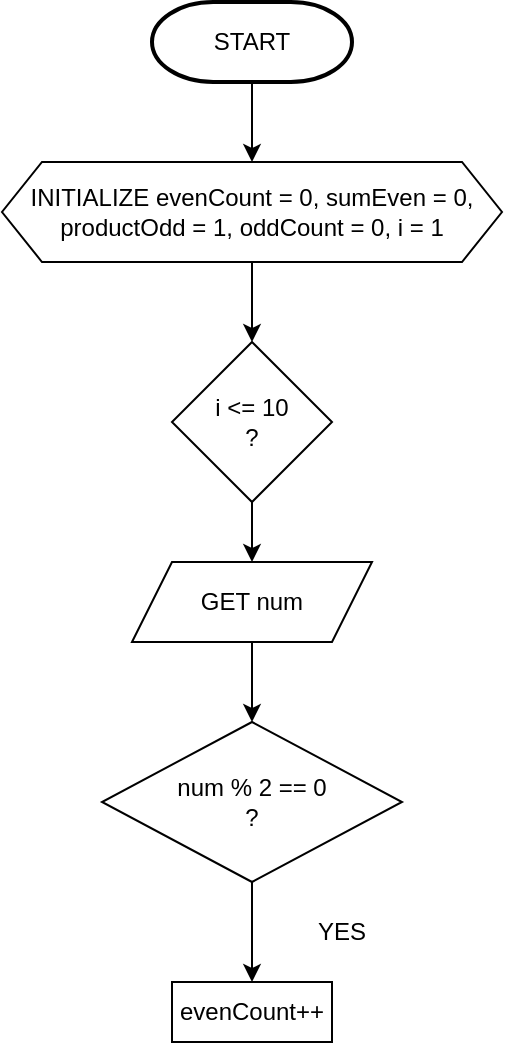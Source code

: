 <mxfile version="24.7.16" pages="3">
  <diagram name="5.1" id="LCuWv4y4qXl1L4GHuLo4">
    <mxGraphModel dx="1290" dy="603" grid="1" gridSize="10" guides="1" tooltips="1" connect="1" arrows="1" fold="1" page="1" pageScale="1" pageWidth="850" pageHeight="1100" math="0" shadow="0">
      <root>
        <mxCell id="0" />
        <mxCell id="1" parent="0" />
        <mxCell id="RZlHH-e33-4gLpqHnUSY-1" value="START" style="strokeWidth=2;html=1;shape=mxgraph.flowchart.terminator;whiteSpace=wrap;" parent="1" vertex="1">
          <mxGeometry x="360" y="20" width="100" height="40" as="geometry" />
        </mxCell>
        <mxCell id="RZlHH-e33-4gLpqHnUSY-2" value="INITIALIZE evenCount = 0, sumEven = 0, productOdd = 1, oddCount = 0, i = 1" style="shape=hexagon;perimeter=hexagonPerimeter2;whiteSpace=wrap;html=1;fixedSize=1;size=20;" parent="1" vertex="1">
          <mxGeometry x="285" y="100" width="250" height="50" as="geometry" />
        </mxCell>
        <mxCell id="RZlHH-e33-4gLpqHnUSY-3" value="" style="endArrow=classic;html=1;rounded=0;exitX=0.5;exitY=1;exitDx=0;exitDy=0;exitPerimeter=0;" parent="1" source="RZlHH-e33-4gLpqHnUSY-1" target="RZlHH-e33-4gLpqHnUSY-2" edge="1">
          <mxGeometry width="50" height="50" relative="1" as="geometry">
            <mxPoint x="400" y="340" as="sourcePoint" />
            <mxPoint x="450" y="290" as="targetPoint" />
          </mxGeometry>
        </mxCell>
        <mxCell id="RZlHH-e33-4gLpqHnUSY-5" value="" style="endArrow=classic;html=1;rounded=0;exitX=0.5;exitY=1;exitDx=0;exitDy=0;entryX=0.5;entryY=0;entryDx=0;entryDy=0;" parent="1" source="RZlHH-e33-4gLpqHnUSY-2" edge="1">
          <mxGeometry width="50" height="50" relative="1" as="geometry">
            <mxPoint x="400" y="340" as="sourcePoint" />
            <mxPoint x="410" y="190" as="targetPoint" />
          </mxGeometry>
        </mxCell>
        <mxCell id="IWI02hrG4zY9gveFIsbM-1" value="i &amp;lt;= 10&lt;div&gt;?&lt;/div&gt;" style="rhombus;whiteSpace=wrap;html=1;" vertex="1" parent="1">
          <mxGeometry x="370" y="190" width="80" height="80" as="geometry" />
        </mxCell>
        <mxCell id="IWI02hrG4zY9gveFIsbM-2" value="GET num" style="shape=parallelogram;perimeter=parallelogramPerimeter;whiteSpace=wrap;html=1;fixedSize=1;" vertex="1" parent="1">
          <mxGeometry x="350" y="300" width="120" height="40" as="geometry" />
        </mxCell>
        <mxCell id="IWI02hrG4zY9gveFIsbM-3" value="" style="endArrow=classic;html=1;rounded=0;exitX=0.5;exitY=1;exitDx=0;exitDy=0;entryX=0.5;entryY=0;entryDx=0;entryDy=0;" edge="1" parent="1" source="IWI02hrG4zY9gveFIsbM-1" target="IWI02hrG4zY9gveFIsbM-2">
          <mxGeometry width="50" height="50" relative="1" as="geometry">
            <mxPoint x="400" y="340" as="sourcePoint" />
            <mxPoint x="450" y="290" as="targetPoint" />
          </mxGeometry>
        </mxCell>
        <mxCell id="IWI02hrG4zY9gveFIsbM-4" value="num % 2 == 0&lt;div&gt;?&lt;/div&gt;" style="rhombus;whiteSpace=wrap;html=1;" vertex="1" parent="1">
          <mxGeometry x="335" y="380" width="150" height="80" as="geometry" />
        </mxCell>
        <mxCell id="IWI02hrG4zY9gveFIsbM-5" value="" style="endArrow=classic;html=1;rounded=0;exitX=0.5;exitY=1;exitDx=0;exitDy=0;entryX=0.5;entryY=0;entryDx=0;entryDy=0;" edge="1" parent="1" source="IWI02hrG4zY9gveFIsbM-2" target="IWI02hrG4zY9gveFIsbM-4">
          <mxGeometry width="50" height="50" relative="1" as="geometry">
            <mxPoint x="400" y="340" as="sourcePoint" />
            <mxPoint x="450" y="290" as="targetPoint" />
          </mxGeometry>
        </mxCell>
        <mxCell id="IWI02hrG4zY9gveFIsbM-6" value="YES" style="text;html=1;align=center;verticalAlign=middle;whiteSpace=wrap;rounded=0;" vertex="1" parent="1">
          <mxGeometry x="425" y="470" width="60" height="30" as="geometry" />
        </mxCell>
        <mxCell id="IWI02hrG4zY9gveFIsbM-7" value="evenCount++" style="rounded=0;whiteSpace=wrap;html=1;" vertex="1" parent="1">
          <mxGeometry x="370" y="510" width="80" height="30" as="geometry" />
        </mxCell>
        <mxCell id="IWI02hrG4zY9gveFIsbM-8" value="" style="endArrow=classic;html=1;rounded=0;entryX=0.5;entryY=0;entryDx=0;entryDy=0;" edge="1" parent="1" target="IWI02hrG4zY9gveFIsbM-7">
          <mxGeometry width="50" height="50" relative="1" as="geometry">
            <mxPoint x="410" y="460" as="sourcePoint" />
            <mxPoint x="450" y="420" as="targetPoint" />
          </mxGeometry>
        </mxCell>
      </root>
    </mxGraphModel>
  </diagram>
  <diagram id="xa9Z86tVcv9yYlQDMKtL" name="5.2">
    <mxGraphModel dx="1290" dy="603" grid="1" gridSize="10" guides="1" tooltips="1" connect="1" arrows="1" fold="1" page="1" pageScale="1" pageWidth="850" pageHeight="1100" math="0" shadow="0">
      <root>
        <mxCell id="0" />
        <mxCell id="1" parent="0" />
        <mxCell id="ouTstgdiYI-rTI9Ol5u6-1" value="Naa ras drawing book" style="text;html=1;align=center;verticalAlign=middle;whiteSpace=wrap;rounded=0;" vertex="1" parent="1">
          <mxGeometry x="390" y="340" width="290" height="20" as="geometry" />
        </mxCell>
      </root>
    </mxGraphModel>
  </diagram>
  <diagram id="qpnGoJynn1FCShCO6ghi" name="5.3">
    <mxGraphModel dx="802" dy="672" grid="1" gridSize="10" guides="1" tooltips="1" connect="1" arrows="1" fold="1" page="1" pageScale="1" pageWidth="850" pageHeight="1100" math="0" shadow="0">
      <root>
        <mxCell id="0" />
        <mxCell id="1" parent="0" />
        <mxCell id="lF_6BKa6mjAE7VA4doPP-1" value="powerProblemSolver(base, power)" style="swimlane;whiteSpace=wrap;html=1;" vertex="1" parent="1">
          <mxGeometry width="500" height="480" as="geometry" />
        </mxCell>
        <mxCell id="lF_6BKa6mjAE7VA4doPP-2" value="START" style="strokeWidth=2;html=1;shape=mxgraph.flowchart.start_1;whiteSpace=wrap;" vertex="1" parent="lF_6BKa6mjAE7VA4doPP-1">
          <mxGeometry x="110" y="40" width="100" height="60" as="geometry" />
        </mxCell>
        <mxCell id="lF_6BKa6mjAE7VA4doPP-3" value="INITIALIZE i = 0, result = 1" style="shape=hexagon;perimeter=hexagonPerimeter2;whiteSpace=wrap;html=1;fixedSize=1;" vertex="1" parent="lF_6BKa6mjAE7VA4doPP-1">
          <mxGeometry x="70" y="150" width="180" height="40" as="geometry" />
        </mxCell>
        <mxCell id="lF_6BKa6mjAE7VA4doPP-4" value="" style="endArrow=classic;html=1;rounded=0;exitX=0.5;exitY=1;exitDx=0;exitDy=0;exitPerimeter=0;entryX=0.5;entryY=0;entryDx=0;entryDy=0;" edge="1" parent="lF_6BKa6mjAE7VA4doPP-1" source="lF_6BKa6mjAE7VA4doPP-2" target="lF_6BKa6mjAE7VA4doPP-3">
          <mxGeometry width="50" height="50" relative="1" as="geometry">
            <mxPoint x="210" y="200" as="sourcePoint" />
            <mxPoint x="260" y="150" as="targetPoint" />
          </mxGeometry>
        </mxCell>
        <mxCell id="lF_6BKa6mjAE7VA4doPP-5" value="i &amp;lt; power&lt;div&gt;?&lt;/div&gt;" style="rhombus;whiteSpace=wrap;html=1;" vertex="1" parent="lF_6BKa6mjAE7VA4doPP-1">
          <mxGeometry x="120" y="230" width="80" height="80" as="geometry" />
        </mxCell>
        <mxCell id="lF_6BKa6mjAE7VA4doPP-6" value="" style="endArrow=classic;html=1;rounded=0;exitX=0.5;exitY=1;exitDx=0;exitDy=0;entryX=0.5;entryY=0;entryDx=0;entryDy=0;" edge="1" parent="lF_6BKa6mjAE7VA4doPP-1" source="lF_6BKa6mjAE7VA4doPP-3" target="lF_6BKa6mjAE7VA4doPP-5">
          <mxGeometry width="50" height="50" relative="1" as="geometry">
            <mxPoint x="220" y="320" as="sourcePoint" />
            <mxPoint x="270" y="270" as="targetPoint" />
          </mxGeometry>
        </mxCell>
        <mxCell id="lF_6BKa6mjAE7VA4doPP-7" value="COMPUTE result *= base" style="rounded=0;whiteSpace=wrap;html=1;" vertex="1" parent="lF_6BKa6mjAE7VA4doPP-1">
          <mxGeometry x="80" y="350" width="160" height="40" as="geometry" />
        </mxCell>
        <mxCell id="lF_6BKa6mjAE7VA4doPP-8" value="" style="endArrow=classic;html=1;rounded=0;exitX=0.5;exitY=1;exitDx=0;exitDy=0;entryX=0.5;entryY=0;entryDx=0;entryDy=0;" edge="1" parent="lF_6BKa6mjAE7VA4doPP-1" source="lF_6BKa6mjAE7VA4doPP-5" target="lF_6BKa6mjAE7VA4doPP-7">
          <mxGeometry width="50" height="50" relative="1" as="geometry">
            <mxPoint x="220" y="320" as="sourcePoint" />
            <mxPoint x="270" y="270" as="targetPoint" />
          </mxGeometry>
        </mxCell>
        <mxCell id="lF_6BKa6mjAE7VA4doPP-9" value="i++" style="rounded=0;whiteSpace=wrap;html=1;" vertex="1" parent="lF_6BKa6mjAE7VA4doPP-1">
          <mxGeometry x="135" y="420" width="50" height="40" as="geometry" />
        </mxCell>
        <mxCell id="lF_6BKa6mjAE7VA4doPP-10" value="" style="endArrow=classic;html=1;rounded=0;exitX=0.5;exitY=1;exitDx=0;exitDy=0;entryX=0.5;entryY=0;entryDx=0;entryDy=0;" edge="1" parent="lF_6BKa6mjAE7VA4doPP-1" source="lF_6BKa6mjAE7VA4doPP-7" target="lF_6BKa6mjAE7VA4doPP-9">
          <mxGeometry width="50" height="50" relative="1" as="geometry">
            <mxPoint x="220" y="320" as="sourcePoint" />
            <mxPoint x="270" y="270" as="targetPoint" />
          </mxGeometry>
        </mxCell>
        <mxCell id="lF_6BKa6mjAE7VA4doPP-11" value="YES" style="text;html=1;align=center;verticalAlign=middle;whiteSpace=wrap;rounded=0;" vertex="1" parent="lF_6BKa6mjAE7VA4doPP-1">
          <mxGeometry x="160" y="310" width="60" height="30" as="geometry" />
        </mxCell>
        <mxCell id="lF_6BKa6mjAE7VA4doPP-12" value="" style="endArrow=classic;html=1;rounded=0;" edge="1" parent="lF_6BKa6mjAE7VA4doPP-1">
          <mxGeometry width="50" height="50" relative="1" as="geometry">
            <mxPoint x="50" y="210" as="sourcePoint" />
            <mxPoint x="160" y="210" as="targetPoint" />
          </mxGeometry>
        </mxCell>
        <mxCell id="lF_6BKa6mjAE7VA4doPP-13" value="" style="endArrow=none;html=1;rounded=0;" edge="1" parent="lF_6BKa6mjAE7VA4doPP-1">
          <mxGeometry width="50" height="50" relative="1" as="geometry">
            <mxPoint x="50" y="440" as="sourcePoint" />
            <mxPoint x="50" y="210" as="targetPoint" />
          </mxGeometry>
        </mxCell>
        <mxCell id="lF_6BKa6mjAE7VA4doPP-16" value="STOP" style="strokeWidth=2;html=1;shape=mxgraph.flowchart.start_1;whiteSpace=wrap;" vertex="1" parent="lF_6BKa6mjAE7VA4doPP-1">
          <mxGeometry x="290" y="410" width="100" height="60" as="geometry" />
        </mxCell>
        <mxCell id="lF_6BKa6mjAE7VA4doPP-17" value="NO" style="text;html=1;align=center;verticalAlign=middle;whiteSpace=wrap;rounded=0;" vertex="1" parent="lF_6BKa6mjAE7VA4doPP-1">
          <mxGeometry x="210" y="240" width="60" height="30" as="geometry" />
        </mxCell>
        <mxCell id="lF_6BKa6mjAE7VA4doPP-14" value="" style="endArrow=none;html=1;rounded=0;entryX=0;entryY=0.5;entryDx=0;entryDy=0;" edge="1" parent="lF_6BKa6mjAE7VA4doPP-1" target="lF_6BKa6mjAE7VA4doPP-9">
          <mxGeometry width="50" height="50" relative="1" as="geometry">
            <mxPoint x="50" y="440" as="sourcePoint" />
            <mxPoint x="270" y="270" as="targetPoint" />
          </mxGeometry>
        </mxCell>
        <mxCell id="lF_6BKa6mjAE7VA4doPP-18" value="" style="endArrow=none;html=1;rounded=0;exitX=1;exitY=0.5;exitDx=0;exitDy=0;" edge="1" parent="lF_6BKa6mjAE7VA4doPP-1" source="lF_6BKa6mjAE7VA4doPP-5">
          <mxGeometry width="50" height="50" relative="1" as="geometry">
            <mxPoint x="220" y="320" as="sourcePoint" />
            <mxPoint x="340" y="270" as="targetPoint" />
          </mxGeometry>
        </mxCell>
        <mxCell id="lF_6BKa6mjAE7VA4doPP-20" value="" style="endArrow=classic;html=1;rounded=0;entryX=0.5;entryY=0;entryDx=0;entryDy=0;entryPerimeter=0;" edge="1" parent="lF_6BKa6mjAE7VA4doPP-1" target="lF_6BKa6mjAE7VA4doPP-16">
          <mxGeometry width="50" height="50" relative="1" as="geometry">
            <mxPoint x="340" y="270" as="sourcePoint" />
            <mxPoint x="270" y="270" as="targetPoint" />
          </mxGeometry>
        </mxCell>
        <mxCell id="lF_6BKa6mjAE7VA4doPP-21" value="&lt;h1 style=&quot;margin-top: 0px;&quot;&gt;START&lt;/h1&gt;&lt;p&gt;&lt;span style=&quot;white-space: pre;&quot;&gt;&#x9;&lt;/span&gt;1. INITIALIZE result = 1&lt;br&gt;&lt;/p&gt;&lt;p&gt;&lt;span style=&quot;white-space: pre;&quot;&gt;&#x9;&lt;/span&gt;2. FOR (i = 0; i &amp;lt; power; i++)&lt;br&gt;&lt;/p&gt;&lt;p&gt;&lt;span style=&quot;white-space: pre;&quot;&gt;&#x9;&lt;/span&gt;&lt;span style=&quot;white-space: pre;&quot;&gt;&#x9;&lt;/span&gt;2.1 COMPUTE result *= base;&lt;br&gt;&lt;/p&gt;&lt;p&gt;&lt;span style=&quot;white-space: pre;&quot;&gt;&#x9;&lt;/span&gt;&amp;nbsp; &amp;nbsp; ENDFOR&lt;br&gt;&lt;/p&gt;&lt;p&gt;&amp;nbsp; &amp;nbsp; &amp;nbsp; &amp;nbsp; 3. RETURN result&lt;/p&gt;&lt;h1 style=&quot;margin-top: 0px;&quot;&gt;STOP&lt;/h1&gt;" style="text;html=1;whiteSpace=wrap;overflow=hidden;rounded=0;" vertex="1" parent="lF_6BKa6mjAE7VA4doPP-1">
          <mxGeometry x="270" y="40" width="250" height="220" as="geometry" />
        </mxCell>
        <mxCell id="lF_6BKa6mjAE7VA4doPP-23" value="factorialProblemSolver(x)" style="swimlane;whiteSpace=wrap;html=1;" vertex="1" parent="1">
          <mxGeometry y="530" width="500" height="480" as="geometry" />
        </mxCell>
        <mxCell id="lF_6BKa6mjAE7VA4doPP-24" value="START" style="strokeWidth=2;html=1;shape=mxgraph.flowchart.start_1;whiteSpace=wrap;" vertex="1" parent="lF_6BKa6mjAE7VA4doPP-23">
          <mxGeometry x="110" y="40" width="100" height="60" as="geometry" />
        </mxCell>
        <mxCell id="lF_6BKa6mjAE7VA4doPP-25" value="INITIALIZE i = 1, result = 1" style="shape=hexagon;perimeter=hexagonPerimeter2;whiteSpace=wrap;html=1;fixedSize=1;" vertex="1" parent="lF_6BKa6mjAE7VA4doPP-23">
          <mxGeometry x="70" y="150" width="180" height="40" as="geometry" />
        </mxCell>
        <mxCell id="lF_6BKa6mjAE7VA4doPP-26" value="" style="endArrow=classic;html=1;rounded=0;exitX=0.5;exitY=1;exitDx=0;exitDy=0;exitPerimeter=0;entryX=0.5;entryY=0;entryDx=0;entryDy=0;" edge="1" parent="lF_6BKa6mjAE7VA4doPP-23" source="lF_6BKa6mjAE7VA4doPP-24" target="lF_6BKa6mjAE7VA4doPP-25">
          <mxGeometry width="50" height="50" relative="1" as="geometry">
            <mxPoint x="210" y="200" as="sourcePoint" />
            <mxPoint x="260" y="150" as="targetPoint" />
          </mxGeometry>
        </mxCell>
        <mxCell id="lF_6BKa6mjAE7VA4doPP-27" value="i &amp;lt;= x&lt;div&gt;?&lt;/div&gt;" style="rhombus;whiteSpace=wrap;html=1;" vertex="1" parent="lF_6BKa6mjAE7VA4doPP-23">
          <mxGeometry x="120" y="230" width="80" height="80" as="geometry" />
        </mxCell>
        <mxCell id="lF_6BKa6mjAE7VA4doPP-28" value="" style="endArrow=classic;html=1;rounded=0;exitX=0.5;exitY=1;exitDx=0;exitDy=0;entryX=0.5;entryY=0;entryDx=0;entryDy=0;" edge="1" parent="lF_6BKa6mjAE7VA4doPP-23" source="lF_6BKa6mjAE7VA4doPP-25" target="lF_6BKa6mjAE7VA4doPP-27">
          <mxGeometry width="50" height="50" relative="1" as="geometry">
            <mxPoint x="220" y="320" as="sourcePoint" />
            <mxPoint x="270" y="270" as="targetPoint" />
          </mxGeometry>
        </mxCell>
        <mxCell id="lF_6BKa6mjAE7VA4doPP-29" value="COMPUTE result *= i" style="rounded=0;whiteSpace=wrap;html=1;" vertex="1" parent="lF_6BKa6mjAE7VA4doPP-23">
          <mxGeometry x="80" y="350" width="160" height="40" as="geometry" />
        </mxCell>
        <mxCell id="lF_6BKa6mjAE7VA4doPP-30" value="" style="endArrow=classic;html=1;rounded=0;exitX=0.5;exitY=1;exitDx=0;exitDy=0;entryX=0.5;entryY=0;entryDx=0;entryDy=0;" edge="1" parent="lF_6BKa6mjAE7VA4doPP-23" source="lF_6BKa6mjAE7VA4doPP-27" target="lF_6BKa6mjAE7VA4doPP-29">
          <mxGeometry width="50" height="50" relative="1" as="geometry">
            <mxPoint x="220" y="320" as="sourcePoint" />
            <mxPoint x="270" y="270" as="targetPoint" />
          </mxGeometry>
        </mxCell>
        <mxCell id="lF_6BKa6mjAE7VA4doPP-31" value="i++" style="rounded=0;whiteSpace=wrap;html=1;" vertex="1" parent="lF_6BKa6mjAE7VA4doPP-23">
          <mxGeometry x="135" y="420" width="50" height="40" as="geometry" />
        </mxCell>
        <mxCell id="lF_6BKa6mjAE7VA4doPP-32" value="" style="endArrow=classic;html=1;rounded=0;exitX=0.5;exitY=1;exitDx=0;exitDy=0;entryX=0.5;entryY=0;entryDx=0;entryDy=0;" edge="1" parent="lF_6BKa6mjAE7VA4doPP-23" source="lF_6BKa6mjAE7VA4doPP-29" target="lF_6BKa6mjAE7VA4doPP-31">
          <mxGeometry width="50" height="50" relative="1" as="geometry">
            <mxPoint x="220" y="320" as="sourcePoint" />
            <mxPoint x="270" y="270" as="targetPoint" />
          </mxGeometry>
        </mxCell>
        <mxCell id="lF_6BKa6mjAE7VA4doPP-33" value="YES" style="text;html=1;align=center;verticalAlign=middle;whiteSpace=wrap;rounded=0;" vertex="1" parent="lF_6BKa6mjAE7VA4doPP-23">
          <mxGeometry x="160" y="310" width="60" height="30" as="geometry" />
        </mxCell>
        <mxCell id="lF_6BKa6mjAE7VA4doPP-34" value="" style="endArrow=classic;html=1;rounded=0;" edge="1" parent="lF_6BKa6mjAE7VA4doPP-23">
          <mxGeometry width="50" height="50" relative="1" as="geometry">
            <mxPoint x="50" y="210" as="sourcePoint" />
            <mxPoint x="160" y="210" as="targetPoint" />
          </mxGeometry>
        </mxCell>
        <mxCell id="lF_6BKa6mjAE7VA4doPP-35" value="" style="endArrow=none;html=1;rounded=0;" edge="1" parent="lF_6BKa6mjAE7VA4doPP-23">
          <mxGeometry width="50" height="50" relative="1" as="geometry">
            <mxPoint x="50" y="440" as="sourcePoint" />
            <mxPoint x="50" y="210" as="targetPoint" />
          </mxGeometry>
        </mxCell>
        <mxCell id="lF_6BKa6mjAE7VA4doPP-36" value="STOP" style="strokeWidth=2;html=1;shape=mxgraph.flowchart.start_1;whiteSpace=wrap;" vertex="1" parent="lF_6BKa6mjAE7VA4doPP-23">
          <mxGeometry x="290" y="410" width="100" height="60" as="geometry" />
        </mxCell>
        <mxCell id="lF_6BKa6mjAE7VA4doPP-37" value="NO" style="text;html=1;align=center;verticalAlign=middle;whiteSpace=wrap;rounded=0;" vertex="1" parent="lF_6BKa6mjAE7VA4doPP-23">
          <mxGeometry x="210" y="240" width="60" height="30" as="geometry" />
        </mxCell>
        <mxCell id="lF_6BKa6mjAE7VA4doPP-38" value="" style="endArrow=none;html=1;rounded=0;entryX=0;entryY=0.5;entryDx=0;entryDy=0;" edge="1" parent="lF_6BKa6mjAE7VA4doPP-23" target="lF_6BKa6mjAE7VA4doPP-31">
          <mxGeometry width="50" height="50" relative="1" as="geometry">
            <mxPoint x="50" y="440" as="sourcePoint" />
            <mxPoint x="270" y="270" as="targetPoint" />
          </mxGeometry>
        </mxCell>
        <mxCell id="lF_6BKa6mjAE7VA4doPP-39" value="" style="endArrow=none;html=1;rounded=0;exitX=1;exitY=0.5;exitDx=0;exitDy=0;" edge="1" parent="lF_6BKa6mjAE7VA4doPP-23" source="lF_6BKa6mjAE7VA4doPP-27">
          <mxGeometry width="50" height="50" relative="1" as="geometry">
            <mxPoint x="220" y="320" as="sourcePoint" />
            <mxPoint x="340" y="270" as="targetPoint" />
          </mxGeometry>
        </mxCell>
        <mxCell id="lF_6BKa6mjAE7VA4doPP-40" value="" style="endArrow=classic;html=1;rounded=0;entryX=0.5;entryY=0;entryDx=0;entryDy=0;entryPerimeter=0;" edge="1" parent="lF_6BKa6mjAE7VA4doPP-23" target="lF_6BKa6mjAE7VA4doPP-36">
          <mxGeometry width="50" height="50" relative="1" as="geometry">
            <mxPoint x="340" y="270" as="sourcePoint" />
            <mxPoint x="270" y="270" as="targetPoint" />
          </mxGeometry>
        </mxCell>
        <mxCell id="lF_6BKa6mjAE7VA4doPP-41" value="&lt;h1 style=&quot;margin-top: 0px;&quot;&gt;START&lt;/h1&gt;&lt;p&gt;&lt;span style=&quot;white-space: pre;&quot;&gt;&#x9;&lt;/span&gt;1. INITIALIZE result = 1&lt;br&gt;&lt;/p&gt;&lt;p&gt;&lt;span style=&quot;white-space: pre;&quot;&gt;&#x9;&lt;/span&gt;2. FOR (i = 1; i &amp;lt;= x; i++)&lt;br&gt;&lt;/p&gt;&lt;p&gt;&lt;span style=&quot;white-space: pre;&quot;&gt;&#x9;&lt;/span&gt;&lt;span style=&quot;white-space: pre;&quot;&gt;&#x9;&lt;/span&gt;2.1 COMPUTE result *= i;&lt;br&gt;&lt;/p&gt;&lt;p&gt;&lt;span style=&quot;white-space: pre;&quot;&gt;&#x9;&lt;/span&gt;&amp;nbsp; &amp;nbsp; ENDFOR&lt;br&gt;&lt;/p&gt;&lt;p&gt;&amp;nbsp; &amp;nbsp; &amp;nbsp; &amp;nbsp; 3. RETURN result&lt;/p&gt;&lt;h1 style=&quot;margin-top: 0px;&quot;&gt;STOP&lt;/h1&gt;" style="text;html=1;whiteSpace=wrap;overflow=hidden;rounded=0;" vertex="1" parent="lF_6BKa6mjAE7VA4doPP-23">
          <mxGeometry x="270" y="40" width="250" height="220" as="geometry" />
        </mxCell>
        <mxCell id="lF_6BKa6mjAE7VA4doPP-42" value="rootsProblemSolver(a, b, c)" style="swimlane;whiteSpace=wrap;html=1;" vertex="1" parent="1">
          <mxGeometry x="750" y="10" width="1060" height="950" as="geometry" />
        </mxCell>
        <mxCell id="lF_6BKa6mjAE7VA4doPP-43" value="START" style="strokeWidth=2;html=1;shape=mxgraph.flowchart.start_1;whiteSpace=wrap;" vertex="1" parent="lF_6BKa6mjAE7VA4doPP-42">
          <mxGeometry x="110" y="40" width="100" height="60" as="geometry" />
        </mxCell>
        <mxCell id="lF_6BKa6mjAE7VA4doPP-45" value="" style="endArrow=classic;html=1;rounded=0;exitX=0.5;exitY=1;exitDx=0;exitDy=0;exitPerimeter=0;entryX=0.5;entryY=0;entryDx=0;entryDy=0;" edge="1" parent="lF_6BKa6mjAE7VA4doPP-42" source="lF_6BKa6mjAE7VA4doPP-43">
          <mxGeometry width="50" height="50" relative="1" as="geometry">
            <mxPoint x="210" y="200" as="sourcePoint" />
            <mxPoint x="160" y="150" as="targetPoint" />
          </mxGeometry>
        </mxCell>
        <mxCell id="lF_6BKa6mjAE7VA4doPP-60" value="&lt;h1 style=&quot;margin-top: 0px;&quot;&gt;START&lt;/h1&gt;&lt;p&gt;&lt;span style=&quot;white-space: pre;&quot;&gt;&#x9;&lt;/span&gt;1. CHECK value of a, b, c&lt;/p&gt;&lt;p&gt;&lt;span style=&quot;white-space: pre;&quot;&gt;&#x9;&lt;/span&gt;&lt;span style=&quot;white-space: pre;&quot;&gt;&#x9;&lt;/span&gt;a) IF (a == 0 &amp;amp;&amp;amp; b == 0)&amp;nbsp; THEN&lt;br&gt;&lt;/p&gt;&lt;p&gt;&lt;span style=&quot;white-space: pre;&quot;&gt;&#x9;&lt;/span&gt;&lt;span style=&quot;white-space: pre;&quot;&gt;&#x9;&lt;/span&gt;&amp;nbsp; &amp;nbsp; &lt;span style=&quot;white-space: pre;&quot;&gt;&#x9;&lt;/span&gt;DISPLAY &quot;There is no solution.&quot;&lt;br&gt;&lt;/p&gt;&lt;p&gt;&lt;span style=&quot;white-space: pre;&quot;&gt;&#x9;&lt;/span&gt;&lt;span style=&quot;white-space: pre;&quot;&gt;&#x9;&lt;/span&gt;b) ELSE IF (a == 0) THEN&lt;/p&gt;&lt;p&gt;&lt;span style=&quot;white-space: pre;&quot;&gt;&#x9;&lt;/span&gt;&lt;span style=&quot;white-space: pre;&quot;&gt;&#x9;&lt;/span&gt;&amp;nbsp; &amp;nbsp; &lt;span style=&quot;white-space: pre;&quot;&gt;&#x9;&lt;/span&gt;COMPUTE root1 = -c/b&lt;br&gt;&lt;/p&gt;&lt;p&gt;&lt;span style=&quot;white-space: pre;&quot;&gt;&#x9;&lt;/span&gt;&lt;span style=&quot;white-space: pre;&quot;&gt;&#x9;&lt;/span&gt;&amp;nbsp; &amp;nbsp; &lt;span style=&quot;white-space: pre;&quot;&gt;&#x9;&lt;/span&gt;DISPLAY root1&lt;br&gt;&lt;/p&gt;&lt;p&gt;&amp;nbsp; &amp;nbsp; &amp;nbsp; &amp;nbsp; &amp;nbsp; &amp;nbsp; &amp;nbsp; &amp;nbsp; c) ELSE&lt;/p&gt;&lt;p&gt;&lt;span style=&quot;white-space: pre;&quot;&gt;&#x9;&lt;/span&gt;&lt;span style=&quot;white-space: pre;&quot;&gt;&#x9;&lt;/span&gt;&amp;nbsp; &amp;nbsp; &lt;span style=&quot;white-space: pre;&quot;&gt;&#x9;&lt;/span&gt;COMPUTE discriminant = (b*b) - (4*a*c)&lt;br&gt;&lt;/p&gt;&lt;p&gt;&amp;nbsp; &amp;nbsp; &amp;nbsp; &amp;nbsp; &amp;nbsp;&lt;span style=&quot;white-space: pre;&quot;&gt;&#x9;&lt;/span&gt;&amp;nbsp; &amp;nbsp; ENDIF&lt;/p&gt;&lt;p&gt;&lt;span style=&quot;white-space: pre;&quot;&gt;&#x9;&lt;/span&gt;2. CHECK value of discriminant&lt;br&gt;&lt;/p&gt;&lt;p&gt;&lt;span style=&quot;white-space: pre;&quot;&gt;&#x9;&lt;/span&gt;&lt;span style=&quot;white-space: pre;&quot;&gt;&#x9;&lt;/span&gt;a) IF (discriminant &amp;lt; 0)&lt;br&gt;&lt;/p&gt;&lt;p&gt;&lt;span style=&quot;white-space: pre;&quot;&gt;&#x9;&lt;/span&gt;&lt;span style=&quot;white-space: pre;&quot;&gt;&#x9;&lt;/span&gt;&lt;span style=&quot;white-space: pre;&quot;&gt;&#x9;&lt;/span&gt;DISPLAY &quot;There are no real roots.&quot;&lt;br&gt;&lt;/p&gt;&lt;p&gt;&lt;span style=&quot;white-space: pre;&quot;&gt;&#x9;&lt;/span&gt;&lt;span style=&quot;white-space: pre;&quot;&gt;&#x9;&lt;/span&gt;b) ELSE&amp;nbsp;&lt;br&gt;&lt;/p&gt;&lt;p&gt;&lt;span style=&quot;white-space: pre;&quot;&gt;&#x9;&lt;/span&gt;&lt;span style=&quot;white-space: pre;&quot;&gt;&#x9;&lt;/span&gt;&lt;span style=&quot;white-space: pre;&quot;&gt;&#x9;&lt;/span&gt;COMPUTE root1 = (-b + sqrt(discriminant)) / (2*a)&lt;br&gt;&lt;/p&gt;&lt;p&gt;&lt;span style=&quot;white-space: pre;&quot;&gt;&#x9;&lt;/span&gt;&lt;span style=&quot;white-space: pre;&quot;&gt;&#x9;&lt;/span&gt;&lt;span style=&quot;white-space: pre;&quot;&gt;&#x9;&lt;/span&gt;COMPUTE root2 = (-b - sqrt(discriminant)) / (2*a)&lt;br&gt;&lt;/p&gt;&lt;p&gt;&lt;span style=&quot;white-space: pre;&quot;&gt;&#x9;&lt;/span&gt;&lt;span style=&quot;white-space: pre;&quot;&gt;&#x9;&lt;/span&gt;&lt;span style=&quot;white-space: pre;&quot;&gt;&#x9;&lt;/span&gt;DISPLAY root1, root2&lt;br&gt;&lt;/p&gt;&lt;p&gt;&lt;span style=&quot;white-space: pre;&quot;&gt;&#x9;&lt;/span&gt;&lt;span style=&quot;white-space: pre;&quot;&gt;&#x9;&lt;/span&gt;&amp;nbsp; &amp;nbsp; ENDIF&lt;br&gt;&lt;/p&gt;&lt;h1 style=&quot;margin-top: 0px;&quot;&gt;STOP&lt;/h1&gt;" style="text;html=1;whiteSpace=wrap;overflow=hidden;rounded=0;" vertex="1" parent="lF_6BKa6mjAE7VA4doPP-42">
          <mxGeometry x="680" y="40" width="360" height="580" as="geometry" />
        </mxCell>
        <mxCell id="lF_6BKa6mjAE7VA4doPP-61" value="a == 0 &amp;amp;&amp;amp; b == 0&lt;div&gt;?&lt;/div&gt;" style="rhombus;whiteSpace=wrap;html=1;" vertex="1" parent="lF_6BKa6mjAE7VA4doPP-42">
          <mxGeometry x="85" y="150" width="150" height="80" as="geometry" />
        </mxCell>
        <mxCell id="lF_6BKa6mjAE7VA4doPP-62" value="DISPLAY &quot;There is no solution.&quot;" style="shape=parallelogram;perimeter=parallelogramPerimeter;whiteSpace=wrap;html=1;fixedSize=1;" vertex="1" parent="lF_6BKa6mjAE7VA4doPP-42">
          <mxGeometry x="280" y="170" width="220" height="40" as="geometry" />
        </mxCell>
        <mxCell id="lF_6BKa6mjAE7VA4doPP-63" value="" style="endArrow=classic;html=1;rounded=0;entryX=0;entryY=0.5;entryDx=0;entryDy=0;exitX=1;exitY=0.5;exitDx=0;exitDy=0;" edge="1" parent="lF_6BKa6mjAE7VA4doPP-42" source="lF_6BKa6mjAE7VA4doPP-61" target="lF_6BKa6mjAE7VA4doPP-62">
          <mxGeometry width="50" height="50" relative="1" as="geometry">
            <mxPoint x="210" y="300" as="sourcePoint" />
            <mxPoint x="260" y="250" as="targetPoint" />
          </mxGeometry>
        </mxCell>
        <mxCell id="lF_6BKa6mjAE7VA4doPP-64" value="YES" style="text;html=1;align=center;verticalAlign=middle;whiteSpace=wrap;rounded=0;" vertex="1" parent="lF_6BKa6mjAE7VA4doPP-42">
          <mxGeometry x="230" y="150" width="60" height="30" as="geometry" />
        </mxCell>
        <mxCell id="lF_6BKa6mjAE7VA4doPP-65" value="NO" style="text;html=1;align=center;verticalAlign=middle;whiteSpace=wrap;rounded=0;" vertex="1" parent="lF_6BKa6mjAE7VA4doPP-42">
          <mxGeometry x="150" y="230" width="60" height="30" as="geometry" />
        </mxCell>
        <mxCell id="lF_6BKa6mjAE7VA4doPP-66" value="a == 0&lt;div&gt;?&lt;/div&gt;" style="rhombus;whiteSpace=wrap;html=1;" vertex="1" parent="lF_6BKa6mjAE7VA4doPP-42">
          <mxGeometry x="105" y="270" width="110" height="80" as="geometry" />
        </mxCell>
        <mxCell id="lF_6BKa6mjAE7VA4doPP-67" value="" style="endArrow=classic;html=1;rounded=0;entryX=0.5;entryY=0;entryDx=0;entryDy=0;exitX=0.5;exitY=1;exitDx=0;exitDy=0;" edge="1" parent="lF_6BKa6mjAE7VA4doPP-42" source="lF_6BKa6mjAE7VA4doPP-61" target="lF_6BKa6mjAE7VA4doPP-66">
          <mxGeometry width="50" height="50" relative="1" as="geometry">
            <mxPoint x="50" y="270" as="sourcePoint" />
            <mxPoint x="110" y="250" as="targetPoint" />
          </mxGeometry>
        </mxCell>
        <mxCell id="lF_6BKa6mjAE7VA4doPP-68" value="YES" style="text;html=1;align=center;verticalAlign=middle;whiteSpace=wrap;rounded=0;" vertex="1" parent="lF_6BKa6mjAE7VA4doPP-42">
          <mxGeometry x="210" y="280" width="60" height="30" as="geometry" />
        </mxCell>
        <mxCell id="lF_6BKa6mjAE7VA4doPP-69" value="" style="endArrow=classic;html=1;rounded=0;entryX=0;entryY=0.5;entryDx=0;entryDy=0;exitX=1;exitY=0.5;exitDx=0;exitDy=0;" edge="1" parent="lF_6BKa6mjAE7VA4doPP-42">
          <mxGeometry width="50" height="50" relative="1" as="geometry">
            <mxPoint x="215" y="309.52" as="sourcePoint" />
            <mxPoint x="270" y="309.52" as="targetPoint" />
          </mxGeometry>
        </mxCell>
        <mxCell id="lF_6BKa6mjAE7VA4doPP-70" value="COMPUTE root1 = -c/b" style="rounded=0;whiteSpace=wrap;html=1;" vertex="1" parent="lF_6BKa6mjAE7VA4doPP-42">
          <mxGeometry x="270" y="295" width="160" height="30" as="geometry" />
        </mxCell>
        <mxCell id="lF_6BKa6mjAE7VA4doPP-71" value="" style="endArrow=classic;html=1;rounded=0;entryX=0;entryY=0.5;entryDx=0;entryDy=0;exitX=1;exitY=0.5;exitDx=0;exitDy=0;" edge="1" parent="lF_6BKa6mjAE7VA4doPP-42">
          <mxGeometry width="50" height="50" relative="1" as="geometry">
            <mxPoint x="430" y="309.05" as="sourcePoint" />
            <mxPoint x="485" y="309.05" as="targetPoint" />
          </mxGeometry>
        </mxCell>
        <mxCell id="lF_6BKa6mjAE7VA4doPP-72" value="DISPLAY root1" style="shape=parallelogram;perimeter=parallelogramPerimeter;whiteSpace=wrap;html=1;fixedSize=1;" vertex="1" parent="lF_6BKa6mjAE7VA4doPP-42">
          <mxGeometry x="480" y="290" width="110" height="40" as="geometry" />
        </mxCell>
        <mxCell id="lF_6BKa6mjAE7VA4doPP-74" value="NO" style="text;html=1;align=center;verticalAlign=middle;whiteSpace=wrap;rounded=0;" vertex="1" parent="lF_6BKa6mjAE7VA4doPP-42">
          <mxGeometry x="150" y="350" width="60" height="30" as="geometry" />
        </mxCell>
        <mxCell id="lF_6BKa6mjAE7VA4doPP-75" value="COMPUTE discriminant = (b*b) - (4*a*c)" style="rounded=0;whiteSpace=wrap;html=1;" vertex="1" parent="lF_6BKa6mjAE7VA4doPP-42">
          <mxGeometry x="85" y="390" width="150" height="60" as="geometry" />
        </mxCell>
        <mxCell id="lF_6BKa6mjAE7VA4doPP-76" value="discriminant &amp;lt; 0&lt;div&gt;?&lt;/div&gt;" style="rhombus;whiteSpace=wrap;html=1;" vertex="1" parent="lF_6BKa6mjAE7VA4doPP-42">
          <mxGeometry x="90" y="480" width="140" height="80" as="geometry" />
        </mxCell>
        <mxCell id="lF_6BKa6mjAE7VA4doPP-77" value="" style="endArrow=classic;html=1;rounded=0;exitX=0.5;exitY=1;exitDx=0;exitDy=0;entryX=0.5;entryY=0;entryDx=0;entryDy=0;" edge="1" parent="lF_6BKa6mjAE7VA4doPP-42" source="lF_6BKa6mjAE7VA4doPP-75" target="lF_6BKa6mjAE7VA4doPP-76">
          <mxGeometry width="50" height="50" relative="1" as="geometry">
            <mxPoint x="240" y="380" as="sourcePoint" />
            <mxPoint x="290" y="330" as="targetPoint" />
          </mxGeometry>
        </mxCell>
        <mxCell id="lF_6BKa6mjAE7VA4doPP-78" value="YES" style="text;html=1;align=center;verticalAlign=middle;whiteSpace=wrap;rounded=0;" vertex="1" parent="lF_6BKa6mjAE7VA4doPP-42">
          <mxGeometry x="215" y="490" width="60" height="30" as="geometry" />
        </mxCell>
        <mxCell id="lF_6BKa6mjAE7VA4doPP-79" value="" style="endArrow=classic;html=1;rounded=0;entryX=0;entryY=0.5;entryDx=0;entryDy=0;exitX=1;exitY=0.5;exitDx=0;exitDy=0;" edge="1" parent="lF_6BKa6mjAE7VA4doPP-42">
          <mxGeometry width="50" height="50" relative="1" as="geometry">
            <mxPoint x="230" y="520" as="sourcePoint" />
            <mxPoint x="285" y="520" as="targetPoint" />
          </mxGeometry>
        </mxCell>
        <mxCell id="lF_6BKa6mjAE7VA4doPP-80" value="DISPLAY &quot;There are no real roots.&quot;" style="shape=parallelogram;perimeter=parallelogramPerimeter;whiteSpace=wrap;html=1;fixedSize=1;" vertex="1" parent="lF_6BKa6mjAE7VA4doPP-42">
          <mxGeometry x="275" y="505" width="230" height="30" as="geometry" />
        </mxCell>
        <mxCell id="lF_6BKa6mjAE7VA4doPP-81" value="NO" style="text;html=1;align=center;verticalAlign=middle;whiteSpace=wrap;rounded=0;" vertex="1" parent="lF_6BKa6mjAE7VA4doPP-42">
          <mxGeometry x="155" y="560" width="60" height="30" as="geometry" />
        </mxCell>
        <mxCell id="lF_6BKa6mjAE7VA4doPP-82" value="COMPUTE root1 = (-b + sqrt(discriminant)) / (2*a)" style="rounded=0;whiteSpace=wrap;html=1;" vertex="1" parent="lF_6BKa6mjAE7VA4doPP-42">
          <mxGeometry x="85" y="600" width="150" height="60" as="geometry" />
        </mxCell>
        <mxCell id="lF_6BKa6mjAE7VA4doPP-83" value="" style="endArrow=classic;html=1;rounded=0;entryX=0.5;entryY=0;entryDx=0;entryDy=0;" edge="1" parent="lF_6BKa6mjAE7VA4doPP-42" source="lF_6BKa6mjAE7VA4doPP-76" target="lF_6BKa6mjAE7VA4doPP-82">
          <mxGeometry width="50" height="50" relative="1" as="geometry">
            <mxPoint x="240" y="500" as="sourcePoint" />
            <mxPoint x="290" y="450" as="targetPoint" />
          </mxGeometry>
        </mxCell>
        <mxCell id="lF_6BKa6mjAE7VA4doPP-85" value="COMPUTE root2 = (-b - sqrt(discriminant)) / (2*a)" style="rounded=0;whiteSpace=wrap;html=1;" vertex="1" parent="lF_6BKa6mjAE7VA4doPP-42">
          <mxGeometry x="85" y="700" width="150" height="60" as="geometry" />
        </mxCell>
        <mxCell id="lF_6BKa6mjAE7VA4doPP-87" value="DISPLAY root1, root2" style="shape=parallelogram;perimeter=parallelogramPerimeter;whiteSpace=wrap;html=1;fixedSize=1;" vertex="1" parent="lF_6BKa6mjAE7VA4doPP-42">
          <mxGeometry x="75" y="790" width="170" height="30" as="geometry" />
        </mxCell>
        <mxCell id="lF_6BKa6mjAE7VA4doPP-88" value="" style="endArrow=classic;html=1;rounded=0;exitX=0.5;exitY=1;exitDx=0;exitDy=0;entryX=0.5;entryY=0;entryDx=0;entryDy=0;" edge="1" parent="lF_6BKa6mjAE7VA4doPP-42" source="lF_6BKa6mjAE7VA4doPP-85" target="lF_6BKa6mjAE7VA4doPP-87">
          <mxGeometry width="50" height="50" relative="1" as="geometry">
            <mxPoint x="260" y="730" as="sourcePoint" />
            <mxPoint x="310" y="680" as="targetPoint" />
          </mxGeometry>
        </mxCell>
        <mxCell id="lF_6BKa6mjAE7VA4doPP-90" value="STOP" style="strokeWidth=2;html=1;shape=mxgraph.flowchart.start_1;whiteSpace=wrap;" vertex="1" parent="lF_6BKa6mjAE7VA4doPP-42">
          <mxGeometry x="110" y="860" width="100" height="60" as="geometry" />
        </mxCell>
        <mxCell id="lF_6BKa6mjAE7VA4doPP-91" value="" style="endArrow=classic;html=1;rounded=0;exitX=0.5;exitY=1;exitDx=0;exitDy=0;entryX=0.5;entryY=0;entryDx=0;entryDy=0;entryPerimeter=0;" edge="1" parent="lF_6BKa6mjAE7VA4doPP-42" source="lF_6BKa6mjAE7VA4doPP-87" target="lF_6BKa6mjAE7VA4doPP-90">
          <mxGeometry width="50" height="50" relative="1" as="geometry">
            <mxPoint x="260" y="850" as="sourcePoint" />
            <mxPoint x="310" y="800" as="targetPoint" />
          </mxGeometry>
        </mxCell>
        <mxCell id="lF_6BKa6mjAE7VA4doPP-92" value="X" style="ellipse;whiteSpace=wrap;html=1;aspect=fixed;" vertex="1" parent="lF_6BKa6mjAE7VA4doPP-42">
          <mxGeometry x="600" y="840" width="20" height="20" as="geometry" />
        </mxCell>
        <mxCell id="lF_6BKa6mjAE7VA4doPP-73" value="" style="endArrow=classic;html=1;rounded=0;exitX=0.5;exitY=1;exitDx=0;exitDy=0;" edge="1" parent="1" source="lF_6BKa6mjAE7VA4doPP-66">
          <mxGeometry width="50" height="50" relative="1" as="geometry">
            <mxPoint x="990" y="390" as="sourcePoint" />
            <mxPoint x="910" y="400" as="targetPoint" />
          </mxGeometry>
        </mxCell>
        <mxCell id="lF_6BKa6mjAE7VA4doPP-84" value="" style="endArrow=classic;html=1;rounded=0;exitX=0.5;exitY=1;exitDx=0;exitDy=0;" edge="1" parent="1" source="lF_6BKa6mjAE7VA4doPP-82">
          <mxGeometry width="50" height="50" relative="1" as="geometry">
            <mxPoint x="1010" y="610" as="sourcePoint" />
            <mxPoint x="910" y="710" as="targetPoint" />
          </mxGeometry>
        </mxCell>
        <mxCell id="lF_6BKa6mjAE7VA4doPP-93" value="" style="endArrow=classic;html=1;rounded=0;entryX=0.5;entryY=0;entryDx=0;entryDy=0;" edge="1" parent="1" target="lF_6BKa6mjAE7VA4doPP-92">
          <mxGeometry width="50" height="50" relative="1" as="geometry">
            <mxPoint x="1360" y="200" as="sourcePoint" />
            <mxPoint x="1220" y="600" as="targetPoint" />
          </mxGeometry>
        </mxCell>
        <mxCell id="lF_6BKa6mjAE7VA4doPP-94" value="" style="endArrow=classic;html=1;rounded=0;exitX=0;exitY=0.5;exitDx=0;exitDy=0;" edge="1" parent="1" source="lF_6BKa6mjAE7VA4doPP-92">
          <mxGeometry width="50" height="50" relative="1" as="geometry">
            <mxPoint x="1170" y="770" as="sourcePoint" />
            <mxPoint x="910" y="850" as="targetPoint" />
          </mxGeometry>
        </mxCell>
        <mxCell id="lF_6BKa6mjAE7VA4doPP-95" value="" style="endArrow=classic;html=1;rounded=0;exitX=1;exitY=0.5;exitDx=0;exitDy=0;" edge="1" parent="1" source="lF_6BKa6mjAE7VA4doPP-62">
          <mxGeometry width="50" height="50" relative="1" as="geometry">
            <mxPoint x="1170" y="390" as="sourcePoint" />
            <mxPoint x="1360" y="200" as="targetPoint" />
          </mxGeometry>
        </mxCell>
        <mxCell id="lF_6BKa6mjAE7VA4doPP-96" value="" style="endArrow=classic;html=1;rounded=0;" edge="1" parent="1" source="lF_6BKa6mjAE7VA4doPP-72">
          <mxGeometry width="50" height="50" relative="1" as="geometry">
            <mxPoint x="1170" y="390" as="sourcePoint" />
            <mxPoint x="1360" y="320" as="targetPoint" />
          </mxGeometry>
        </mxCell>
        <mxCell id="lF_6BKa6mjAE7VA4doPP-97" value="" style="endArrow=classic;html=1;rounded=0;exitX=1;exitY=0.5;exitDx=0;exitDy=0;" edge="1" parent="1" source="lF_6BKa6mjAE7VA4doPP-80">
          <mxGeometry width="50" height="50" relative="1" as="geometry">
            <mxPoint x="1170" y="520" as="sourcePoint" />
            <mxPoint x="1360" y="530" as="targetPoint" />
          </mxGeometry>
        </mxCell>
        <mxCell id="lF_6BKa6mjAE7VA4doPP-98" value="Vertical Container" style="swimlane;whiteSpace=wrap;html=1;" vertex="1" parent="1">
          <mxGeometry x="2020" width="1700" height="1350" as="geometry" />
        </mxCell>
        <mxCell id="lF_6BKa6mjAE7VA4doPP-99" value="START" style="ellipse;whiteSpace=wrap;html=1;" vertex="1" parent="lF_6BKa6mjAE7VA4doPP-98">
          <mxGeometry x="595" y="40" width="120" height="40" as="geometry" />
        </mxCell>
        <mxCell id="lF_6BKa6mjAE7VA4doPP-101" value="INITIALIZE operation = 0" style="shape=hexagon;perimeter=hexagonPerimeter2;whiteSpace=wrap;html=1;fixedSize=1;" vertex="1" parent="lF_6BKa6mjAE7VA4doPP-98">
          <mxGeometry x="565" y="130" width="180" height="40" as="geometry" />
        </mxCell>
        <mxCell id="lF_6BKa6mjAE7VA4doPP-102" value="" style="endArrow=classic;html=1;rounded=0;exitX=0.5;exitY=1;exitDx=0;exitDy=0;" edge="1" parent="lF_6BKa6mjAE7VA4doPP-98">
          <mxGeometry width="50" height="50" relative="1" as="geometry">
            <mxPoint x="654.52" y="170" as="sourcePoint" />
            <mxPoint x="654.52" y="220" as="targetPoint" />
          </mxGeometry>
        </mxCell>
        <mxCell id="lF_6BKa6mjAE7VA4doPP-103" value="operation != 4&lt;div&gt;?&lt;/div&gt;" style="rhombus;whiteSpace=wrap;html=1;" vertex="1" parent="lF_6BKa6mjAE7VA4doPP-98">
          <mxGeometry x="580" y="220" width="150" height="60" as="geometry" />
        </mxCell>
        <mxCell id="lF_6BKa6mjAE7VA4doPP-104" value="GET operation" style="shape=parallelogram;perimeter=parallelogramPerimeter;whiteSpace=wrap;html=1;fixedSize=1;" vertex="1" parent="lF_6BKa6mjAE7VA4doPP-98">
          <mxGeometry x="595" y="310" width="120" height="30" as="geometry" />
        </mxCell>
        <mxCell id="lF_6BKa6mjAE7VA4doPP-150" value="" style="endArrow=classic;html=1;rounded=0;entryX=0.5;entryY=0;entryDx=0;entryDy=0;exitX=0.5;exitY=1;exitDx=0;exitDy=0;" edge="1" parent="lF_6BKa6mjAE7VA4doPP-98" source="lF_6BKa6mjAE7VA4doPP-103" target="lF_6BKa6mjAE7VA4doPP-104">
          <mxGeometry width="50" height="50" relative="1" as="geometry">
            <mxPoint x="560" y="330" as="sourcePoint" />
            <mxPoint x="610" y="280" as="targetPoint" />
          </mxGeometry>
        </mxCell>
        <mxCell id="lF_6BKa6mjAE7VA4doPP-151" value="YES" style="text;html=1;align=center;verticalAlign=middle;whiteSpace=wrap;rounded=0;" vertex="1" parent="lF_6BKa6mjAE7VA4doPP-98">
          <mxGeometry x="605" y="280" width="60" height="30" as="geometry" />
        </mxCell>
        <mxCell id="lF_6BKa6mjAE7VA4doPP-100" value="" style="endArrow=classic;html=1;rounded=0;exitX=0.5;exitY=1;exitDx=0;exitDy=0;" edge="1" parent="lF_6BKa6mjAE7VA4doPP-98">
          <mxGeometry width="50" height="50" relative="1" as="geometry">
            <mxPoint x="655" y="80" as="sourcePoint" />
            <mxPoint x="655" y="130" as="targetPoint" />
          </mxGeometry>
        </mxCell>
        <mxCell id="lF_6BKa6mjAE7VA4doPP-152" value="operation != 1&lt;div&gt;?&lt;/div&gt;" style="rhombus;whiteSpace=wrap;html=1;" vertex="1" parent="lF_6BKa6mjAE7VA4doPP-98">
          <mxGeometry x="580" y="380" width="150" height="80" as="geometry" />
        </mxCell>
        <mxCell id="lF_6BKa6mjAE7VA4doPP-153" value="" style="endArrow=classic;html=1;rounded=0;exitX=0.5;exitY=1;exitDx=0;exitDy=0;" edge="1" parent="lF_6BKa6mjAE7VA4doPP-98" source="lF_6BKa6mjAE7VA4doPP-104" target="lF_6BKa6mjAE7VA4doPP-152">
          <mxGeometry width="50" height="50" relative="1" as="geometry">
            <mxPoint x="735" y="350" as="sourcePoint" />
            <mxPoint x="785" y="300" as="targetPoint" />
          </mxGeometry>
        </mxCell>
        <mxCell id="lF_6BKa6mjAE7VA4doPP-155" value="YES" style="text;html=1;align=center;verticalAlign=middle;whiteSpace=wrap;rounded=0;" vertex="1" parent="lF_6BKa6mjAE7VA4doPP-98">
          <mxGeometry x="650" y="460" width="60" height="30" as="geometry" />
        </mxCell>
        <mxCell id="lF_6BKa6mjAE7VA4doPP-158" value="DISPLAY &quot;Invalid input! Please enter a number.&quot;" style="shape=parallelogram;perimeter=parallelogramPerimeter;whiteSpace=wrap;html=1;fixedSize=1;" vertex="1" parent="lF_6BKa6mjAE7VA4doPP-98">
          <mxGeometry x="500" y="500" width="310" height="40" as="geometry" />
        </mxCell>
        <mxCell id="lF_6BKa6mjAE7VA4doPP-159" value="NO" style="text;html=1;align=center;verticalAlign=middle;whiteSpace=wrap;rounded=0;" vertex="1" parent="lF_6BKa6mjAE7VA4doPP-98">
          <mxGeometry x="535" y="200" width="60" height="30" as="geometry" />
        </mxCell>
        <mxCell id="lF_6BKa6mjAE7VA4doPP-160" value="NO" style="text;html=1;align=center;verticalAlign=middle;whiteSpace=wrap;rounded=0;" vertex="1" parent="lF_6BKa6mjAE7VA4doPP-98">
          <mxGeometry x="725" y="390" width="60" height="30" as="geometry" />
        </mxCell>
        <mxCell id="lF_6BKa6mjAE7VA4doPP-161" value="operation == &#39;\n&#39;&lt;div&gt;?&lt;/div&gt;" style="rhombus;whiteSpace=wrap;html=1;" vertex="1" parent="lF_6BKa6mjAE7VA4doPP-98">
          <mxGeometry x="580" y="580" width="150" height="80" as="geometry" />
        </mxCell>
        <mxCell id="lF_6BKa6mjAE7VA4doPP-162" value="" style="endArrow=classic;html=1;rounded=0;exitX=0.5;exitY=1;exitDx=0;exitDy=0;entryX=0.5;entryY=0;entryDx=0;entryDy=0;" edge="1" parent="lF_6BKa6mjAE7VA4doPP-98" source="lF_6BKa6mjAE7VA4doPP-158" target="lF_6BKa6mjAE7VA4doPP-161">
          <mxGeometry width="50" height="50" relative="1" as="geometry">
            <mxPoint x="735" y="630" as="sourcePoint" />
            <mxPoint x="785" y="580" as="targetPoint" />
          </mxGeometry>
        </mxCell>
        <mxCell id="lF_6BKa6mjAE7VA4doPP-166" value="X" style="ellipse;whiteSpace=wrap;html=1;aspect=fixed;" vertex="1" parent="lF_6BKa6mjAE7VA4doPP-98">
          <mxGeometry x="955" y="280" width="30" height="30" as="geometry" />
        </mxCell>
        <mxCell id="lF_6BKa6mjAE7VA4doPP-154" value="" style="endArrow=classic;html=1;rounded=0;exitX=0.5;exitY=1;exitDx=0;exitDy=0;" edge="1" parent="lF_6BKa6mjAE7VA4doPP-98" source="lF_6BKa6mjAE7VA4doPP-152">
          <mxGeometry width="50" height="50" relative="1" as="geometry">
            <mxPoint x="735" y="490" as="sourcePoint" />
            <mxPoint x="655" y="500" as="targetPoint" />
          </mxGeometry>
        </mxCell>
        <mxCell id="lF_6BKa6mjAE7VA4doPP-163" value="" style="endArrow=classic;html=1;rounded=0;entryX=1;entryY=0.5;entryDx=0;entryDy=0;" edge="1" parent="lF_6BKa6mjAE7VA4doPP-98" target="lF_6BKa6mjAE7VA4doPP-151">
          <mxGeometry width="50" height="50" relative="1" as="geometry">
            <mxPoint x="955" y="295" as="sourcePoint" />
            <mxPoint x="785" y="440" as="targetPoint" />
          </mxGeometry>
        </mxCell>
        <mxCell id="lF_6BKa6mjAE7VA4doPP-164" value="" style="endArrow=none;html=1;rounded=0;entryX=0.5;entryY=1;entryDx=0;entryDy=0;" edge="1" parent="lF_6BKa6mjAE7VA4doPP-98" target="lF_6BKa6mjAE7VA4doPP-166">
          <mxGeometry width="50" height="50" relative="1" as="geometry">
            <mxPoint x="975" y="620" as="sourcePoint" />
            <mxPoint x="975" y="350" as="targetPoint" />
          </mxGeometry>
        </mxCell>
        <mxCell id="lF_6BKa6mjAE7VA4doPP-165" value="" style="endArrow=none;html=1;rounded=0;exitX=1;exitY=0.5;exitDx=0;exitDy=0;" edge="1" parent="lF_6BKa6mjAE7VA4doPP-98" source="lF_6BKa6mjAE7VA4doPP-161">
          <mxGeometry width="50" height="50" relative="1" as="geometry">
            <mxPoint x="735" y="490" as="sourcePoint" />
            <mxPoint x="975" y="620" as="targetPoint" />
          </mxGeometry>
        </mxCell>
        <mxCell id="lF_6BKa6mjAE7VA4doPP-167" value="" style="endArrow=classic;html=1;rounded=0;exitX=0;exitY=1;exitDx=0;exitDy=0;" edge="1" parent="lF_6BKa6mjAE7VA4doPP-98" source="lF_6BKa6mjAE7VA4doPP-160">
          <mxGeometry width="50" height="50" relative="1" as="geometry">
            <mxPoint x="735" y="490" as="sourcePoint" />
            <mxPoint x="965" y="420" as="targetPoint" />
          </mxGeometry>
        </mxCell>
        <mxCell id="lF_6BKa6mjAE7VA4doPP-168" value="YES" style="text;html=1;align=center;verticalAlign=middle;whiteSpace=wrap;rounded=0;" vertex="1" parent="lF_6BKa6mjAE7VA4doPP-98">
          <mxGeometry x="670" y="680" width="60" height="30" as="geometry" />
        </mxCell>
        <mxCell id="lF_6BKa6mjAE7VA4doPP-169" value="NO" style="text;html=1;align=center;verticalAlign=middle;whiteSpace=wrap;rounded=0;" vertex="1" parent="lF_6BKa6mjAE7VA4doPP-98">
          <mxGeometry x="715" y="590" width="60" height="30" as="geometry" />
        </mxCell>
        <mxCell id="lF_6BKa6mjAE7VA4doPP-105" value="operation&lt;div&gt;?&lt;/div&gt;" style="rhombus;whiteSpace=wrap;html=1;" vertex="1" parent="lF_6BKa6mjAE7VA4doPP-98">
          <mxGeometry x="580" y="730" width="150" height="60" as="geometry" />
        </mxCell>
        <mxCell id="lF_6BKa6mjAE7VA4doPP-106" value="" style="endArrow=classic;html=1;rounded=0;exitX=0.5;exitY=1;exitDx=0;exitDy=0;" edge="1" parent="lF_6BKa6mjAE7VA4doPP-98" source="lF_6BKa6mjAE7VA4doPP-105">
          <mxGeometry width="50" height="50" relative="1" as="geometry">
            <mxPoint x="640" y="810" as="sourcePoint" />
            <mxPoint x="655" y="820" as="targetPoint" />
          </mxGeometry>
        </mxCell>
        <mxCell id="lF_6BKa6mjAE7VA4doPP-107" value="GET base, power" style="shape=parallelogram;perimeter=parallelogramPerimeter;whiteSpace=wrap;html=1;fixedSize=1;" vertex="1" parent="lF_6BKa6mjAE7VA4doPP-98">
          <mxGeometry x="75" y="880" width="140" height="40" as="geometry" />
        </mxCell>
        <mxCell id="lF_6BKa6mjAE7VA4doPP-108" value="X" style="ellipse;whiteSpace=wrap;html=1;aspect=fixed;" vertex="1" parent="lF_6BKa6mjAE7VA4doPP-98">
          <mxGeometry x="640" y="820" width="30" height="30" as="geometry" />
        </mxCell>
        <mxCell id="lF_6BKa6mjAE7VA4doPP-109" value="" style="endArrow=classic;html=1;rounded=0;entryX=0.5;entryY=0;entryDx=0;entryDy=0;" edge="1" parent="lF_6BKa6mjAE7VA4doPP-98" target="lF_6BKa6mjAE7VA4doPP-107">
          <mxGeometry width="50" height="50" relative="1" as="geometry">
            <mxPoint x="145" y="840" as="sourcePoint" />
            <mxPoint x="425" y="940" as="targetPoint" />
          </mxGeometry>
        </mxCell>
        <mxCell id="lF_6BKa6mjAE7VA4doPP-110" value="" style="endArrow=none;html=1;rounded=0;entryX=0;entryY=0.5;entryDx=0;entryDy=0;exitX=0.25;exitY=0;exitDx=0;exitDy=0;" edge="1" parent="lF_6BKa6mjAE7VA4doPP-98" source="lF_6BKa6mjAE7VA4doPP-116" target="lF_6BKa6mjAE7VA4doPP-108">
          <mxGeometry width="50" height="50" relative="1" as="geometry">
            <mxPoint x="180" y="835" as="sourcePoint" />
            <mxPoint x="585" y="940" as="targetPoint" />
          </mxGeometry>
        </mxCell>
        <mxCell id="lF_6BKa6mjAE7VA4doPP-111" value="" style="endArrow=classic;html=1;rounded=0;exitX=0.5;exitY=1;exitDx=0;exitDy=0;" edge="1" parent="lF_6BKa6mjAE7VA4doPP-98" source="lF_6BKa6mjAE7VA4doPP-107">
          <mxGeometry width="50" height="50" relative="1" as="geometry">
            <mxPoint x="175" y="1010" as="sourcePoint" />
            <mxPoint x="145" y="940" as="targetPoint" />
          </mxGeometry>
        </mxCell>
        <mxCell id="lF_6BKa6mjAE7VA4doPP-112" value="result = powerProblemSolver(base, power)" style="shape=process;whiteSpace=wrap;html=1;backgroundOutline=1;" vertex="1" parent="lF_6BKa6mjAE7VA4doPP-98">
          <mxGeometry x="20" y="940" width="250" height="40" as="geometry" />
        </mxCell>
        <mxCell id="lF_6BKa6mjAE7VA4doPP-113" value="DISPLAY result" style="shape=parallelogram;perimeter=parallelogramPerimeter;whiteSpace=wrap;html=1;fixedSize=1;" vertex="1" parent="lF_6BKa6mjAE7VA4doPP-98">
          <mxGeometry x="85" y="1010" width="120" height="30" as="geometry" />
        </mxCell>
        <mxCell id="lF_6BKa6mjAE7VA4doPP-114" value="" style="endArrow=classic;html=1;rounded=0;exitX=0.5;exitY=1;exitDx=0;exitDy=0;entryX=0.5;entryY=0;entryDx=0;entryDy=0;" edge="1" parent="lF_6BKa6mjAE7VA4doPP-98" source="lF_6BKa6mjAE7VA4doPP-112" target="lF_6BKa6mjAE7VA4doPP-113">
          <mxGeometry width="50" height="50" relative="1" as="geometry">
            <mxPoint x="175" y="1010" as="sourcePoint" />
            <mxPoint x="225" y="960" as="targetPoint" />
          </mxGeometry>
        </mxCell>
        <mxCell id="lF_6BKa6mjAE7VA4doPP-115" value="" style="endArrow=classic;html=1;rounded=0;exitX=0.5;exitY=1;exitDx=0;exitDy=0;" edge="1" parent="lF_6BKa6mjAE7VA4doPP-98" source="lF_6BKa6mjAE7VA4doPP-113">
          <mxGeometry width="50" height="50" relative="1" as="geometry">
            <mxPoint x="175" y="1010" as="sourcePoint" />
            <mxPoint x="145" y="1100" as="targetPoint" />
          </mxGeometry>
        </mxCell>
        <mxCell id="lF_6BKa6mjAE7VA4doPP-116" value="1" style="text;html=1;align=center;verticalAlign=middle;whiteSpace=wrap;rounded=0;" vertex="1" parent="lF_6BKa6mjAE7VA4doPP-98">
          <mxGeometry x="125" y="840" width="60" height="30" as="geometry" />
        </mxCell>
        <mxCell id="lF_6BKa6mjAE7VA4doPP-117" value="" style="endArrow=classic;html=1;rounded=0;entryX=0.543;entryY=0.016;entryDx=0;entryDy=0;entryPerimeter=0;" edge="1" parent="lF_6BKa6mjAE7VA4doPP-98" target="lF_6BKa6mjAE7VA4doPP-119">
          <mxGeometry width="50" height="50" relative="1" as="geometry">
            <mxPoint x="414" y="835" as="sourcePoint" />
            <mxPoint x="447.23" y="875" as="targetPoint" />
          </mxGeometry>
        </mxCell>
        <mxCell id="lF_6BKa6mjAE7VA4doPP-118" value="2" style="text;html=1;align=center;verticalAlign=middle;whiteSpace=wrap;rounded=0;" vertex="1" parent="lF_6BKa6mjAE7VA4doPP-98">
          <mxGeometry x="400" y="840" width="60" height="30" as="geometry" />
        </mxCell>
        <mxCell id="lF_6BKa6mjAE7VA4doPP-119" value="GET num" style="shape=parallelogram;perimeter=parallelogramPerimeter;whiteSpace=wrap;html=1;fixedSize=1;" vertex="1" parent="lF_6BKa6mjAE7VA4doPP-98">
          <mxGeometry x="337.5" y="880" width="140" height="40" as="geometry" />
        </mxCell>
        <mxCell id="lF_6BKa6mjAE7VA4doPP-124" style="edgeStyle=orthogonalEdgeStyle;rounded=0;orthogonalLoop=1;jettySize=auto;html=1;exitX=0.5;exitY=1;exitDx=0;exitDy=0;entryX=0.5;entryY=0;entryDx=0;entryDy=0;" edge="1" parent="lF_6BKa6mjAE7VA4doPP-98" source="lF_6BKa6mjAE7VA4doPP-121" target="lF_6BKa6mjAE7VA4doPP-123">
          <mxGeometry relative="1" as="geometry" />
        </mxCell>
        <mxCell id="lF_6BKa6mjAE7VA4doPP-121" value="result = factorialProblemSolver(num)" style="shape=process;whiteSpace=wrap;html=1;backgroundOutline=1;" vertex="1" parent="lF_6BKa6mjAE7VA4doPP-98">
          <mxGeometry x="305" y="950" width="205" height="60" as="geometry" />
        </mxCell>
        <mxCell id="lF_6BKa6mjAE7VA4doPP-122" value="" style="endArrow=classic;html=1;rounded=0;exitX=0.5;exitY=1;exitDx=0;exitDy=0;entryX=0.5;entryY=0;entryDx=0;entryDy=0;" edge="1" parent="lF_6BKa6mjAE7VA4doPP-98" source="lF_6BKa6mjAE7VA4doPP-119" target="lF_6BKa6mjAE7VA4doPP-121">
          <mxGeometry width="50" height="50" relative="1" as="geometry">
            <mxPoint x="327.5" y="1000" as="sourcePoint" />
            <mxPoint x="377.5" y="950" as="targetPoint" />
          </mxGeometry>
        </mxCell>
        <mxCell id="lF_6BKa6mjAE7VA4doPP-123" value="DISPLAY result" style="shape=parallelogram;perimeter=parallelogramPerimeter;whiteSpace=wrap;html=1;fixedSize=1;" vertex="1" parent="lF_6BKa6mjAE7VA4doPP-98">
          <mxGeometry x="347.5" y="1040" width="120" height="30" as="geometry" />
        </mxCell>
        <mxCell id="lF_6BKa6mjAE7VA4doPP-126" value="" style="endArrow=classic;html=1;rounded=0;exitX=0.5;exitY=1;exitDx=0;exitDy=0;entryX=0.5;entryY=0;entryDx=0;entryDy=0;" edge="1" parent="lF_6BKa6mjAE7VA4doPP-98" source="lF_6BKa6mjAE7VA4doPP-108" target="lF_6BKa6mjAE7VA4doPP-128">
          <mxGeometry width="50" height="50" relative="1" as="geometry">
            <mxPoint x="540" y="940" as="sourcePoint" />
            <mxPoint x="615" y="880" as="targetPoint" />
          </mxGeometry>
        </mxCell>
        <mxCell id="lF_6BKa6mjAE7VA4doPP-127" value="3" style="text;html=1;align=center;verticalAlign=middle;whiteSpace=wrap;rounded=0;" vertex="1" parent="lF_6BKa6mjAE7VA4doPP-98">
          <mxGeometry x="640" y="850" width="60" height="30" as="geometry" />
        </mxCell>
        <mxCell id="lF_6BKa6mjAE7VA4doPP-130" style="edgeStyle=orthogonalEdgeStyle;rounded=0;orthogonalLoop=1;jettySize=auto;html=1;exitX=0.5;exitY=1;exitDx=0;exitDy=0;entryX=0.5;entryY=0;entryDx=0;entryDy=0;" edge="1" parent="lF_6BKa6mjAE7VA4doPP-98" source="lF_6BKa6mjAE7VA4doPP-128" target="lF_6BKa6mjAE7VA4doPP-129">
          <mxGeometry relative="1" as="geometry" />
        </mxCell>
        <mxCell id="lF_6BKa6mjAE7VA4doPP-128" value="GET a, b, c" style="shape=parallelogram;perimeter=parallelogramPerimeter;whiteSpace=wrap;html=1;fixedSize=1;" vertex="1" parent="lF_6BKa6mjAE7VA4doPP-98">
          <mxGeometry x="585" y="880" width="140" height="40" as="geometry" />
        </mxCell>
        <mxCell id="lF_6BKa6mjAE7VA4doPP-129" value="rootsProblemSolver(a, b, c)" style="shape=process;whiteSpace=wrap;html=1;backgroundOutline=1;" vertex="1" parent="lF_6BKa6mjAE7VA4doPP-98">
          <mxGeometry x="552.5" y="950" width="205" height="60" as="geometry" />
        </mxCell>
        <mxCell id="lF_6BKa6mjAE7VA4doPP-131" value="" style="endArrow=classic;html=1;rounded=0;exitX=0.5;exitY=1;exitDx=0;exitDy=0;" edge="1" parent="lF_6BKa6mjAE7VA4doPP-98" source="lF_6BKa6mjAE7VA4doPP-146">
          <mxGeometry width="50" height="50" relative="1" as="geometry">
            <mxPoint x="540" y="940" as="sourcePoint" />
            <mxPoint x="655" y="1100" as="targetPoint" />
          </mxGeometry>
        </mxCell>
        <mxCell id="lF_6BKa6mjAE7VA4doPP-133" value="" style="endArrow=none;html=1;rounded=0;exitX=1;exitY=0.5;exitDx=0;exitDy=0;" edge="1" parent="lF_6BKa6mjAE7VA4doPP-98" source="lF_6BKa6mjAE7VA4doPP-108">
          <mxGeometry width="50" height="50" relative="1" as="geometry">
            <mxPoint x="750" y="940" as="sourcePoint" />
            <mxPoint x="1150" y="840" as="targetPoint" />
          </mxGeometry>
        </mxCell>
        <mxCell id="lF_6BKa6mjAE7VA4doPP-134" value="" style="endArrow=classic;html=1;rounded=0;" edge="1" parent="lF_6BKa6mjAE7VA4doPP-98">
          <mxGeometry width="50" height="50" relative="1" as="geometry">
            <mxPoint x="850" y="840" as="sourcePoint" />
            <mxPoint x="850" y="890" as="targetPoint" />
          </mxGeometry>
        </mxCell>
        <mxCell id="lF_6BKa6mjAE7VA4doPP-135" value="4" style="text;html=1;align=center;verticalAlign=middle;whiteSpace=wrap;rounded=0;" vertex="1" parent="lF_6BKa6mjAE7VA4doPP-98">
          <mxGeometry x="830" y="850" width="60" height="30" as="geometry" />
        </mxCell>
        <mxCell id="lF_6BKa6mjAE7VA4doPP-136" value="" style="endArrow=classic;html=1;rounded=0;entryX=0.5;entryY=0;entryDx=0;entryDy=0;" edge="1" parent="lF_6BKa6mjAE7VA4doPP-98" target="lF_6BKa6mjAE7VA4doPP-140">
          <mxGeometry width="50" height="50" relative="1" as="geometry">
            <mxPoint x="1144.47" y="840" as="sourcePoint" />
            <mxPoint x="1144.47" y="890" as="targetPoint" />
          </mxGeometry>
        </mxCell>
        <mxCell id="lF_6BKa6mjAE7VA4doPP-137" value="default" style="text;html=1;align=center;verticalAlign=middle;whiteSpace=wrap;rounded=0;" vertex="1" parent="lF_6BKa6mjAE7VA4doPP-98">
          <mxGeometry x="1140" y="850" width="60" height="30" as="geometry" />
        </mxCell>
        <mxCell id="lF_6BKa6mjAE7VA4doPP-138" value="DISPLAY &quot;Exiting...&quot;" style="shape=parallelogram;perimeter=parallelogramPerimeter;whiteSpace=wrap;html=1;fixedSize=1;" vertex="1" parent="lF_6BKa6mjAE7VA4doPP-98">
          <mxGeometry x="780" y="890" width="140" height="40" as="geometry" />
        </mxCell>
        <mxCell id="lF_6BKa6mjAE7VA4doPP-139" value="" style="endArrow=classic;html=1;rounded=0;exitX=0.5;exitY=1;exitDx=0;exitDy=0;" edge="1" parent="lF_6BKa6mjAE7VA4doPP-98" source="lF_6BKa6mjAE7VA4doPP-138">
          <mxGeometry width="50" height="50" relative="1" as="geometry">
            <mxPoint x="750" y="940" as="sourcePoint" />
            <mxPoint x="850" y="1100" as="targetPoint" />
          </mxGeometry>
        </mxCell>
        <mxCell id="lF_6BKa6mjAE7VA4doPP-141" value="" style="endArrow=classic;html=1;rounded=0;" edge="1" parent="lF_6BKa6mjAE7VA4doPP-98">
          <mxGeometry width="50" height="50" relative="1" as="geometry">
            <mxPoint x="1140" y="1000" as="sourcePoint" />
            <mxPoint x="1140" y="1100" as="targetPoint" />
          </mxGeometry>
        </mxCell>
        <mxCell id="lF_6BKa6mjAE7VA4doPP-142" value="STOP" style="ellipse;whiteSpace=wrap;html=1;" vertex="1" parent="lF_6BKa6mjAE7VA4doPP-98">
          <mxGeometry x="622.5" y="1140" width="65" height="30" as="geometry" />
        </mxCell>
        <mxCell id="lF_6BKa6mjAE7VA4doPP-143" value="" style="endArrow=classic;html=1;rounded=0;entryX=0.5;entryY=0;entryDx=0;entryDy=0;" edge="1" parent="lF_6BKa6mjAE7VA4doPP-98" target="lF_6BKa6mjAE7VA4doPP-142">
          <mxGeometry width="50" height="50" relative="1" as="geometry">
            <mxPoint x="655" y="1100" as="sourcePoint" />
            <mxPoint x="520" y="1040" as="targetPoint" />
          </mxGeometry>
        </mxCell>
        <mxCell id="lF_6BKa6mjAE7VA4doPP-145" value="" style="endArrow=classic;html=1;rounded=0;exitX=0.5;exitY=1;exitDx=0;exitDy=0;" edge="1" parent="lF_6BKa6mjAE7VA4doPP-98" source="lF_6BKa6mjAE7VA4doPP-123">
          <mxGeometry width="50" height="50" relative="1" as="geometry">
            <mxPoint x="310" y="1060" as="sourcePoint" />
            <mxPoint x="408" y="1100" as="targetPoint" />
          </mxGeometry>
        </mxCell>
        <mxCell id="lF_6BKa6mjAE7VA4doPP-147" value="" style="endArrow=classic;html=1;rounded=0;exitX=0.5;exitY=1;exitDx=0;exitDy=0;" edge="1" parent="lF_6BKa6mjAE7VA4doPP-98" source="lF_6BKa6mjAE7VA4doPP-129" target="lF_6BKa6mjAE7VA4doPP-146">
          <mxGeometry width="50" height="50" relative="1" as="geometry">
            <mxPoint x="655" y="1010" as="sourcePoint" />
            <mxPoint x="655" y="1100" as="targetPoint" />
          </mxGeometry>
        </mxCell>
        <mxCell id="lF_6BKa6mjAE7VA4doPP-146" value="x" style="ellipse;whiteSpace=wrap;html=1;aspect=fixed;" vertex="1" parent="lF_6BKa6mjAE7VA4doPP-98">
          <mxGeometry x="640" y="1080" width="30" height="30" as="geometry" />
        </mxCell>
        <mxCell id="lF_6BKa6mjAE7VA4doPP-148" value="" style="endArrow=classic;html=1;rounded=0;entryX=0;entryY=0.5;entryDx=0;entryDy=0;" edge="1" parent="lF_6BKa6mjAE7VA4doPP-98" target="lF_6BKa6mjAE7VA4doPP-146">
          <mxGeometry width="50" height="50" relative="1" as="geometry">
            <mxPoint x="140" y="1100" as="sourcePoint" />
            <mxPoint x="510" y="1010" as="targetPoint" />
          </mxGeometry>
        </mxCell>
        <mxCell id="lF_6BKa6mjAE7VA4doPP-149" value="" style="endArrow=classic;html=1;rounded=0;entryX=1;entryY=0.5;entryDx=0;entryDy=0;" edge="1" parent="lF_6BKa6mjAE7VA4doPP-98" target="lF_6BKa6mjAE7VA4doPP-146">
          <mxGeometry width="50" height="50" relative="1" as="geometry">
            <mxPoint x="1140" y="1095" as="sourcePoint" />
            <mxPoint x="860" y="1010" as="targetPoint" />
          </mxGeometry>
        </mxCell>
        <mxCell id="lF_6BKa6mjAE7VA4doPP-170" value="" style="endArrow=classic;html=1;rounded=0;exitX=0.5;exitY=1;exitDx=0;exitDy=0;entryX=0.5;entryY=0;entryDx=0;entryDy=0;" edge="1" parent="lF_6BKa6mjAE7VA4doPP-98" source="lF_6BKa6mjAE7VA4doPP-161" target="lF_6BKa6mjAE7VA4doPP-105">
          <mxGeometry width="50" height="50" relative="1" as="geometry">
            <mxPoint x="590" y="880" as="sourcePoint" />
            <mxPoint x="640" y="830" as="targetPoint" />
          </mxGeometry>
        </mxCell>
        <mxCell id="lF_6BKa6mjAE7VA4doPP-140" value="DISPLAY &quot;Invalid option! Please enter a number between 1 and 4.&quot;" style="shape=parallelogram;perimeter=parallelogramPerimeter;whiteSpace=wrap;html=1;fixedSize=1;" vertex="1" parent="lF_6BKa6mjAE7VA4doPP-98">
          <mxGeometry x="940" y="960" width="410" height="40" as="geometry" />
        </mxCell>
        <mxCell id="lF_6BKa6mjAE7VA4doPP-174" value="&lt;h1 style=&quot;margin-top: 0px;&quot;&gt;START&lt;/h1&gt;&lt;p&gt;&lt;span style=&quot;white-space: pre;&quot;&gt;&#x9;&lt;/span&gt;1. INITIALIZE operation = 0&lt;/p&gt;&lt;p&gt;&lt;span style=&quot;white-space: pre;&quot;&gt;&#x9;&lt;/span&gt;2. WHILE != 4&lt;br&gt;&lt;/p&gt;&lt;p&gt;&lt;span style=&quot;white-space: pre;&quot;&gt;&#x9;&lt;/span&gt;&lt;span style=&quot;white-space: pre;&quot;&gt;&#x9;&lt;/span&gt;2.1 GET operation&lt;br&gt;&lt;/p&gt;&lt;p&gt;&lt;span style=&quot;white-space: pre;&quot;&gt;&#x9;&lt;/span&gt;&lt;span style=&quot;white-space: pre;&quot;&gt;&#x9;&lt;/span&gt;2.2 CHECK value of operation&amp;nbsp;&lt;br&gt;&lt;/p&gt;&lt;p&gt;&lt;span style=&quot;white-space: pre;&quot;&gt;&#x9;&lt;/span&gt;&lt;span style=&quot;white-space: pre;&quot;&gt;&#x9;&lt;/span&gt;&lt;span style=&quot;white-space: pre;&quot;&gt;&#x9;&lt;/span&gt;a) IF operation != 1, THEN&lt;/p&gt;&lt;p&gt;&lt;span style=&quot;white-space: pre;&quot;&gt;&#x9;&lt;/span&gt;&lt;span style=&quot;white-space: pre;&quot;&gt;&#x9;&lt;/span&gt;&lt;span style=&quot;white-space: pre;&quot;&gt;&#x9;&lt;/span&gt;&lt;span style=&quot;white-space: pre;&quot;&gt;&#x9;&lt;/span&gt;DISPLAY &quot;Invalid input! Please enter a number.&quot;&lt;br&gt;&lt;/p&gt;&lt;p&gt;&lt;span style=&quot;white-space: pre;&quot;&gt;&#x9;&lt;/span&gt;&lt;span style=&quot;white-space: pre;&quot;&gt;&#x9;&lt;/span&gt;&lt;span style=&quot;white-space: pre;&quot;&gt;&#x9;&lt;span style=&quot;white-space: pre;&quot;&gt;&#x9;&lt;/span&gt;a&lt;/span&gt;.1) WHILE operation == &#39;\n&#39;&lt;br&gt;&lt;/p&gt;&lt;p&gt;&lt;span style=&quot;white-space: pre;&quot;&gt;&#x9;&lt;/span&gt;&lt;span style=&quot;white-space: pre;&quot;&gt;&#x9;&lt;/span&gt;&lt;span style=&quot;white-space: pre;&quot;&gt;&#x9;&lt;/span&gt;&lt;span style=&quot;white-space: pre;&quot;&gt;&#x9;&lt;/span&gt;&lt;span style=&quot;white-space: pre;&quot;&gt;&#x9;&lt;/span&gt;&lt;span style=&quot;white-space: pre;&quot;&gt;&#x9;&lt;/span&gt;CONTINUE&lt;br&gt;&lt;/p&gt;&lt;p&gt;&lt;span style=&quot;white-space: pre;&quot;&gt;&#x9;&lt;/span&gt;&lt;span style=&quot;white-space: pre;&quot;&gt;&#x9;&lt;/span&gt;&lt;span style=&quot;white-space: pre;&quot;&gt;&#x9;&lt;/span&gt;&lt;span style=&quot;white-space: pre;&quot;&gt;&#x9;&lt;/span&gt;&lt;span style=&quot;white-space: pre;&quot;&gt;&#x9;&lt;/span&gt;ENDWHILE&lt;br&gt;&lt;/p&gt;&lt;p&gt;&lt;span style=&quot;white-space: pre;&quot;&gt;&#x9;&lt;/span&gt;&lt;span style=&quot;white-space: pre;&quot;&gt;&#x9;&lt;/span&gt;&lt;span style=&quot;white-space: pre;&quot;&gt;&#x9;&lt;/span&gt;b) ELSE&amp;nbsp;&lt;br&gt;&lt;/p&gt;&lt;h1 style=&quot;margin-top: 0px;&quot;&gt;STOP&lt;/h1&gt;" style="text;html=1;whiteSpace=wrap;overflow=hidden;rounded=0;" vertex="1" parent="lF_6BKa6mjAE7VA4doPP-98">
          <mxGeometry x="1090" y="35" width="410" height="580" as="geometry" />
        </mxCell>
        <mxCell id="lF_6BKa6mjAE7VA4doPP-171" value="" style="endArrow=classic;html=1;rounded=0;" edge="1" parent="1">
          <mxGeometry width="50" height="50" relative="1" as="geometry">
            <mxPoint x="2400" y="700" as="sourcePoint" />
            <mxPoint x="2680" y="700" as="targetPoint" />
          </mxGeometry>
        </mxCell>
        <mxCell id="lF_6BKa6mjAE7VA4doPP-172" value="" style="endArrow=none;html=1;rounded=0;" edge="1" parent="1">
          <mxGeometry width="50" height="50" relative="1" as="geometry">
            <mxPoint x="2400" y="700" as="sourcePoint" />
            <mxPoint x="2400" y="240" as="targetPoint" />
          </mxGeometry>
        </mxCell>
        <mxCell id="lF_6BKa6mjAE7VA4doPP-173" value="" style="endArrow=none;html=1;rounded=0;entryX=0;entryY=0.5;entryDx=0;entryDy=0;" edge="1" parent="1" target="lF_6BKa6mjAE7VA4doPP-103">
          <mxGeometry width="50" height="50" relative="1" as="geometry">
            <mxPoint x="2400" y="240" as="sourcePoint" />
            <mxPoint x="2400" y="680" as="targetPoint" />
          </mxGeometry>
        </mxCell>
      </root>
    </mxGraphModel>
  </diagram>
</mxfile>
